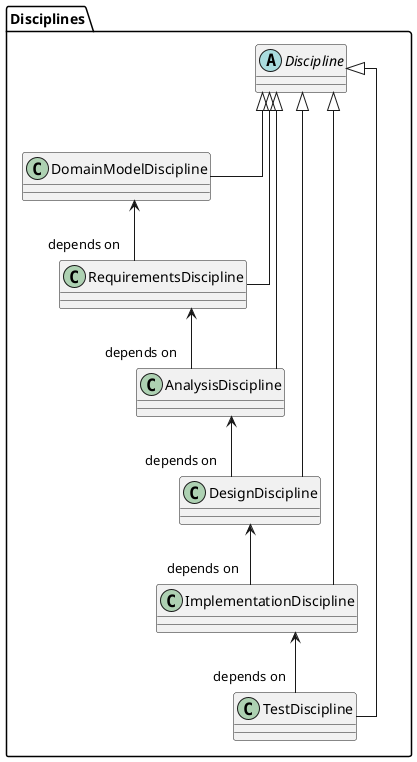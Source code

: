 @startuml

top to bottom direction
skinparam Linetype ortho


namespace Disciplines {
    Abstract Class Discipline
    Class DomainModelDiscipline extends Discipline
    Class RequirementsDiscipline extends Discipline
    Class AnalysisDiscipline extends Discipline
    Class DesignDiscipline extends Discipline
    Class ImplementationDiscipline extends Discipline
    Class TestDiscipline extends Discipline

    DomainModelDiscipline <-- "depends on" RequirementsDiscipline
    RequirementsDiscipline <-- "depends on" AnalysisDiscipline
    AnalysisDiscipline <-- "depends on" DesignDiscipline
    DesignDiscipline <-- "depends on" ImplementationDiscipline
    ImplementationDiscipline <-- "depends on" TestDiscipline

   'TODO: Faltan disciplinas por poner en el diagrama de marcos
   'existen Gestion, Despliegue, Entorno y Versionar
}


@enduml